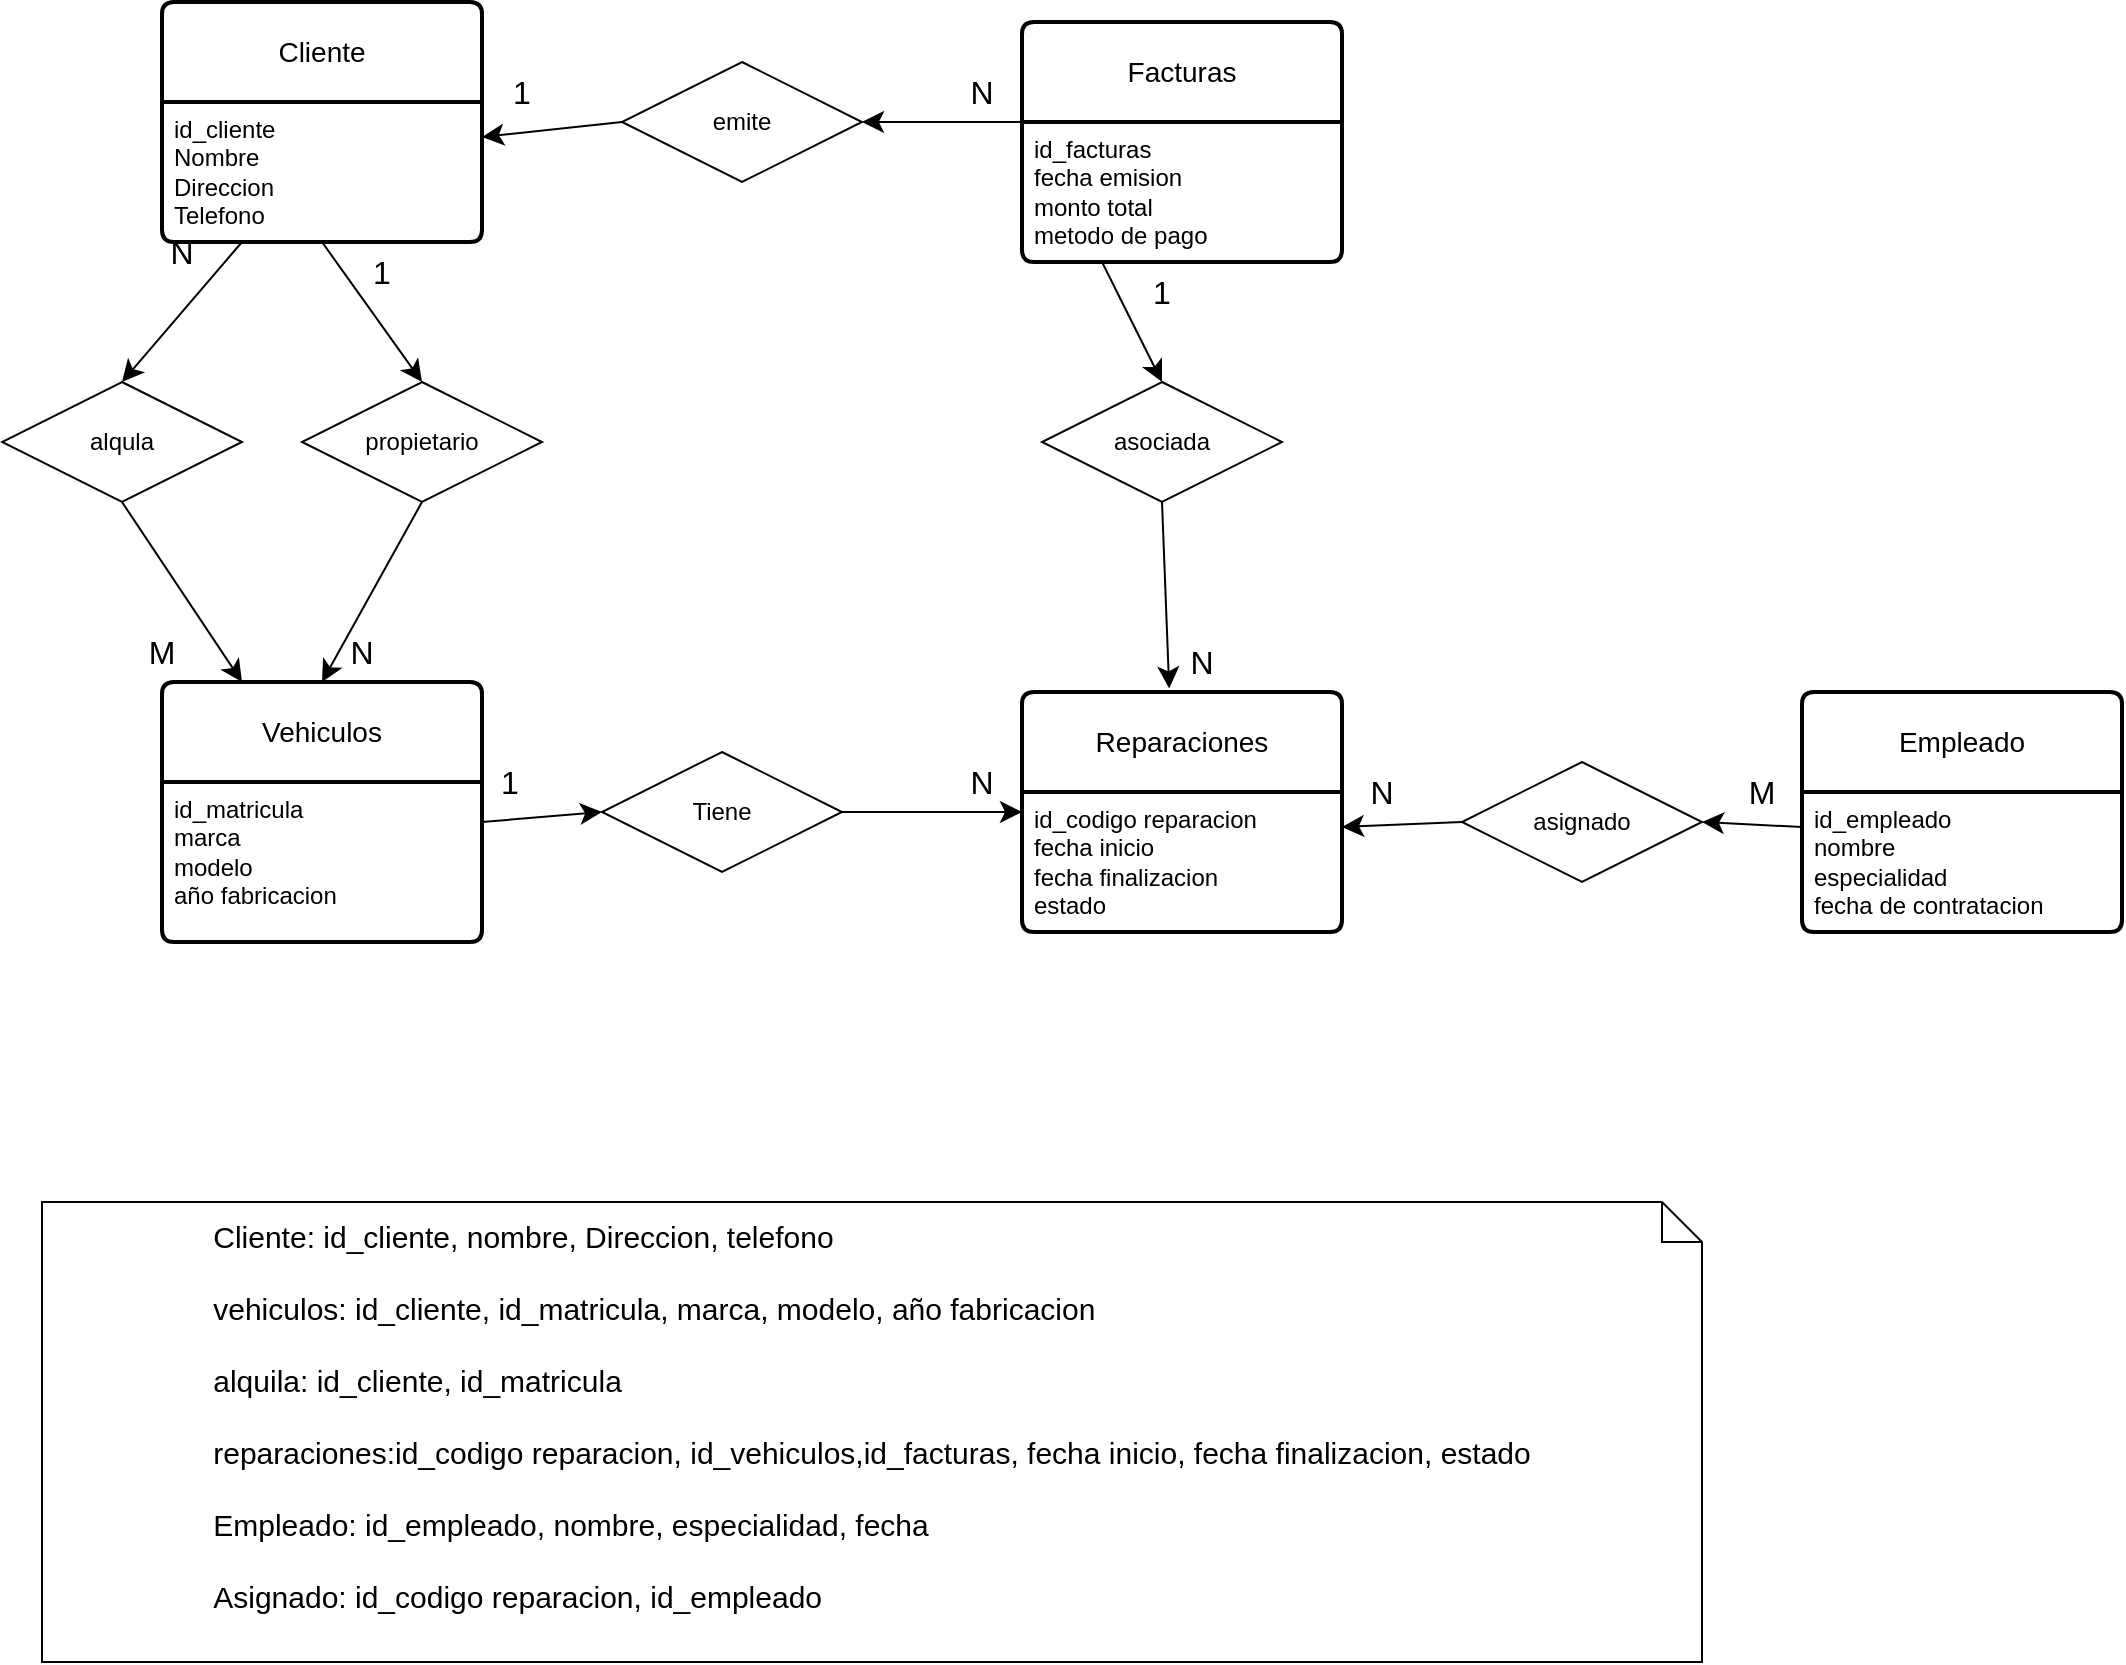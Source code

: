 <mxfile version="28.2.7">
  <diagram name="Página-1" id="v4S8-J7HO90VfEI-XX9y">
    <mxGraphModel dx="1391" dy="825" grid="1" gridSize="10" guides="1" tooltips="1" connect="1" arrows="1" fold="1" page="1" pageScale="1" pageWidth="827" pageHeight="1169" math="0" shadow="0">
      <root>
        <mxCell id="0" />
        <mxCell id="1" parent="0" />
        <mxCell id="oKaFL970TChYurNBnghp-1" value="Cliente" style="swimlane;childLayout=stackLayout;horizontal=1;startSize=50;horizontalStack=0;rounded=1;fontSize=14;fontStyle=0;strokeWidth=2;resizeParent=0;resizeLast=1;shadow=0;dashed=0;align=center;arcSize=4;whiteSpace=wrap;html=1;" vertex="1" parent="1">
          <mxGeometry x="210" y="130" width="160" height="120" as="geometry" />
        </mxCell>
        <mxCell id="oKaFL970TChYurNBnghp-2" value="id_cliente&lt;div&gt;Nombre&lt;/div&gt;&lt;div&gt;Direccion&lt;/div&gt;&lt;div&gt;Telefono&lt;/div&gt;" style="align=left;strokeColor=none;fillColor=none;spacingLeft=4;spacingRight=4;fontSize=12;verticalAlign=top;resizable=0;rotatable=0;part=1;html=1;whiteSpace=wrap;" vertex="1" parent="oKaFL970TChYurNBnghp-1">
          <mxGeometry y="50" width="160" height="70" as="geometry" />
        </mxCell>
        <mxCell id="oKaFL970TChYurNBnghp-3" value="Vehiculos" style="swimlane;childLayout=stackLayout;horizontal=1;startSize=50;horizontalStack=0;rounded=1;fontSize=14;fontStyle=0;strokeWidth=2;resizeParent=0;resizeLast=1;shadow=0;dashed=0;align=center;arcSize=4;whiteSpace=wrap;html=1;" vertex="1" parent="1">
          <mxGeometry x="210" y="470" width="160" height="130" as="geometry" />
        </mxCell>
        <mxCell id="oKaFL970TChYurNBnghp-4" value="id_matricula&lt;div&gt;marca&lt;/div&gt;&lt;div&gt;modelo&lt;/div&gt;&lt;div&gt;año fabricacion&lt;/div&gt;" style="align=left;strokeColor=none;fillColor=none;spacingLeft=4;spacingRight=4;fontSize=12;verticalAlign=top;resizable=0;rotatable=0;part=1;html=1;whiteSpace=wrap;" vertex="1" parent="oKaFL970TChYurNBnghp-3">
          <mxGeometry y="50" width="160" height="80" as="geometry" />
        </mxCell>
        <mxCell id="oKaFL970TChYurNBnghp-7" style="edgeStyle=none;curved=1;rounded=0;orthogonalLoop=1;jettySize=auto;html=1;exitX=0.5;exitY=1;exitDx=0;exitDy=0;entryX=0.5;entryY=0;entryDx=0;entryDy=0;fontSize=12;startSize=8;endSize=8;" edge="1" parent="1" source="oKaFL970TChYurNBnghp-5" target="oKaFL970TChYurNBnghp-3">
          <mxGeometry relative="1" as="geometry">
            <mxPoint x="300" y="455" as="targetPoint" />
          </mxGeometry>
        </mxCell>
        <mxCell id="oKaFL970TChYurNBnghp-5" value="propietario" style="shape=rhombus;perimeter=rhombusPerimeter;whiteSpace=wrap;html=1;align=center;" vertex="1" parent="1">
          <mxGeometry x="280" y="320" width="120" height="60" as="geometry" />
        </mxCell>
        <mxCell id="oKaFL970TChYurNBnghp-6" style="edgeStyle=none;curved=1;rounded=0;orthogonalLoop=1;jettySize=auto;html=1;exitX=0.5;exitY=1;exitDx=0;exitDy=0;entryX=0.5;entryY=0;entryDx=0;entryDy=0;fontSize=12;startSize=8;endSize=8;" edge="1" parent="1" source="oKaFL970TChYurNBnghp-2" target="oKaFL970TChYurNBnghp-5">
          <mxGeometry relative="1" as="geometry" />
        </mxCell>
        <mxCell id="oKaFL970TChYurNBnghp-8" value="1" style="text;html=1;whiteSpace=wrap;strokeColor=none;fillColor=none;align=center;verticalAlign=middle;rounded=0;fontSize=16;" vertex="1" parent="1">
          <mxGeometry x="290" y="250" width="60" height="30" as="geometry" />
        </mxCell>
        <mxCell id="oKaFL970TChYurNBnghp-9" value="N" style="text;html=1;whiteSpace=wrap;strokeColor=none;fillColor=none;align=center;verticalAlign=middle;rounded=0;fontSize=16;" vertex="1" parent="1">
          <mxGeometry x="280" y="440" width="60" height="30" as="geometry" />
        </mxCell>
        <mxCell id="oKaFL970TChYurNBnghp-10" value="Reparaciones" style="swimlane;childLayout=stackLayout;horizontal=1;startSize=50;horizontalStack=0;rounded=1;fontSize=14;fontStyle=0;strokeWidth=2;resizeParent=0;resizeLast=1;shadow=0;dashed=0;align=center;arcSize=4;whiteSpace=wrap;html=1;" vertex="1" parent="1">
          <mxGeometry x="640" y="475" width="160" height="120" as="geometry" />
        </mxCell>
        <mxCell id="oKaFL970TChYurNBnghp-11" value="id_codigo reparacion&lt;div&gt;fecha inicio&lt;/div&gt;&lt;div&gt;fecha finalizacion&lt;/div&gt;&lt;div&gt;estado&lt;/div&gt;" style="align=left;strokeColor=none;fillColor=none;spacingLeft=4;spacingRight=4;fontSize=12;verticalAlign=top;resizable=0;rotatable=0;part=1;html=1;whiteSpace=wrap;" vertex="1" parent="oKaFL970TChYurNBnghp-10">
          <mxGeometry y="50" width="160" height="70" as="geometry" />
        </mxCell>
        <mxCell id="oKaFL970TChYurNBnghp-14" style="edgeStyle=none;curved=1;rounded=0;orthogonalLoop=1;jettySize=auto;html=1;exitX=1;exitY=0.5;exitDx=0;exitDy=0;entryX=0;entryY=0.5;entryDx=0;entryDy=0;fontSize=12;startSize=8;endSize=8;" edge="1" parent="1" source="oKaFL970TChYurNBnghp-12" target="oKaFL970TChYurNBnghp-10">
          <mxGeometry relative="1" as="geometry" />
        </mxCell>
        <mxCell id="oKaFL970TChYurNBnghp-12" value="Tiene" style="shape=rhombus;perimeter=rhombusPerimeter;whiteSpace=wrap;html=1;align=center;" vertex="1" parent="1">
          <mxGeometry x="430" y="505" width="120" height="60" as="geometry" />
        </mxCell>
        <mxCell id="oKaFL970TChYurNBnghp-13" style="edgeStyle=none;curved=1;rounded=0;orthogonalLoop=1;jettySize=auto;html=1;exitX=1;exitY=0.25;exitDx=0;exitDy=0;entryX=0;entryY=0.5;entryDx=0;entryDy=0;fontSize=12;startSize=8;endSize=8;" edge="1" parent="1" source="oKaFL970TChYurNBnghp-4" target="oKaFL970TChYurNBnghp-12">
          <mxGeometry relative="1" as="geometry" />
        </mxCell>
        <mxCell id="oKaFL970TChYurNBnghp-15" value="1" style="text;html=1;whiteSpace=wrap;strokeColor=none;fillColor=none;align=center;verticalAlign=middle;rounded=0;fontSize=16;" vertex="1" parent="1">
          <mxGeometry x="354" y="505" width="60" height="30" as="geometry" />
        </mxCell>
        <mxCell id="oKaFL970TChYurNBnghp-16" value="N" style="text;html=1;whiteSpace=wrap;strokeColor=none;fillColor=none;align=center;verticalAlign=middle;rounded=0;fontSize=16;" vertex="1" parent="1">
          <mxGeometry x="590" y="505" width="60" height="30" as="geometry" />
        </mxCell>
        <mxCell id="oKaFL970TChYurNBnghp-17" value="Facturas" style="swimlane;childLayout=stackLayout;horizontal=1;startSize=50;horizontalStack=0;rounded=1;fontSize=14;fontStyle=0;strokeWidth=2;resizeParent=0;resizeLast=1;shadow=0;dashed=0;align=center;arcSize=4;whiteSpace=wrap;html=1;" vertex="1" parent="1">
          <mxGeometry x="640" y="140" width="160" height="120" as="geometry" />
        </mxCell>
        <mxCell id="oKaFL970TChYurNBnghp-18" value="id_facturas&lt;div&gt;fecha emision&lt;/div&gt;&lt;div&gt;monto total&lt;/div&gt;&lt;div&gt;metodo de pago&lt;/div&gt;" style="align=left;strokeColor=none;fillColor=none;spacingLeft=4;spacingRight=4;fontSize=12;verticalAlign=top;resizable=0;rotatable=0;part=1;html=1;whiteSpace=wrap;" vertex="1" parent="oKaFL970TChYurNBnghp-17">
          <mxGeometry y="50" width="160" height="70" as="geometry" />
        </mxCell>
        <mxCell id="oKaFL970TChYurNBnghp-21" style="edgeStyle=none;curved=1;rounded=0;orthogonalLoop=1;jettySize=auto;html=1;exitX=0;exitY=0.5;exitDx=0;exitDy=0;entryX=1;entryY=0.25;entryDx=0;entryDy=0;fontSize=12;startSize=8;endSize=8;" edge="1" parent="1" source="oKaFL970TChYurNBnghp-19" target="oKaFL970TChYurNBnghp-2">
          <mxGeometry relative="1" as="geometry" />
        </mxCell>
        <mxCell id="oKaFL970TChYurNBnghp-19" value="emite" style="shape=rhombus;perimeter=rhombusPerimeter;whiteSpace=wrap;html=1;align=center;" vertex="1" parent="1">
          <mxGeometry x="440" y="160" width="120" height="60" as="geometry" />
        </mxCell>
        <mxCell id="oKaFL970TChYurNBnghp-20" style="edgeStyle=none;curved=1;rounded=0;orthogonalLoop=1;jettySize=auto;html=1;exitX=0;exitY=0;exitDx=0;exitDy=0;entryX=1;entryY=0.5;entryDx=0;entryDy=0;fontSize=12;startSize=8;endSize=8;" edge="1" parent="1" source="oKaFL970TChYurNBnghp-18" target="oKaFL970TChYurNBnghp-19">
          <mxGeometry relative="1" as="geometry" />
        </mxCell>
        <mxCell id="oKaFL970TChYurNBnghp-22" value="1" style="text;html=1;whiteSpace=wrap;strokeColor=none;fillColor=none;align=center;verticalAlign=middle;rounded=0;fontSize=16;" vertex="1" parent="1">
          <mxGeometry x="360" y="160" width="60" height="30" as="geometry" />
        </mxCell>
        <mxCell id="oKaFL970TChYurNBnghp-23" value="N" style="text;html=1;whiteSpace=wrap;strokeColor=none;fillColor=none;align=center;verticalAlign=middle;rounded=0;fontSize=16;" vertex="1" parent="1">
          <mxGeometry x="590" y="160" width="60" height="30" as="geometry" />
        </mxCell>
        <mxCell id="oKaFL970TChYurNBnghp-24" value="asociada" style="shape=rhombus;perimeter=rhombusPerimeter;whiteSpace=wrap;html=1;align=center;" vertex="1" parent="1">
          <mxGeometry x="650" y="320" width="120" height="60" as="geometry" />
        </mxCell>
        <mxCell id="oKaFL970TChYurNBnghp-25" style="edgeStyle=none;curved=1;rounded=0;orthogonalLoop=1;jettySize=auto;html=1;exitX=0.25;exitY=1;exitDx=0;exitDy=0;entryX=0.5;entryY=0;entryDx=0;entryDy=0;fontSize=12;startSize=8;endSize=8;" edge="1" parent="1" source="oKaFL970TChYurNBnghp-18" target="oKaFL970TChYurNBnghp-24">
          <mxGeometry relative="1" as="geometry" />
        </mxCell>
        <mxCell id="oKaFL970TChYurNBnghp-26" style="edgeStyle=none;curved=1;rounded=0;orthogonalLoop=1;jettySize=auto;html=1;exitX=0.5;exitY=1;exitDx=0;exitDy=0;entryX=0.46;entryY=-0.015;entryDx=0;entryDy=0;entryPerimeter=0;fontSize=12;startSize=8;endSize=8;" edge="1" parent="1" source="oKaFL970TChYurNBnghp-24" target="oKaFL970TChYurNBnghp-10">
          <mxGeometry relative="1" as="geometry" />
        </mxCell>
        <mxCell id="oKaFL970TChYurNBnghp-27" style="edgeStyle=none;curved=1;rounded=0;orthogonalLoop=1;jettySize=auto;html=1;exitX=0;exitY=0;exitDx=0;exitDy=0;fontSize=12;startSize=8;endSize=8;" edge="1" parent="1" source="oKaFL970TChYurNBnghp-24" target="oKaFL970TChYurNBnghp-24">
          <mxGeometry relative="1" as="geometry" />
        </mxCell>
        <mxCell id="oKaFL970TChYurNBnghp-28" value="1" style="text;html=1;whiteSpace=wrap;strokeColor=none;fillColor=none;align=center;verticalAlign=middle;rounded=0;fontSize=16;" vertex="1" parent="1">
          <mxGeometry x="680" y="260" width="60" height="30" as="geometry" />
        </mxCell>
        <mxCell id="oKaFL970TChYurNBnghp-29" value="N" style="text;html=1;whiteSpace=wrap;strokeColor=none;fillColor=none;align=center;verticalAlign=middle;rounded=0;fontSize=16;" vertex="1" parent="1">
          <mxGeometry x="700" y="445" width="60" height="30" as="geometry" />
        </mxCell>
        <mxCell id="oKaFL970TChYurNBnghp-30" value="Empleado" style="swimlane;childLayout=stackLayout;horizontal=1;startSize=50;horizontalStack=0;rounded=1;fontSize=14;fontStyle=0;strokeWidth=2;resizeParent=0;resizeLast=1;shadow=0;dashed=0;align=center;arcSize=4;whiteSpace=wrap;html=1;" vertex="1" parent="1">
          <mxGeometry x="1030" y="475" width="160" height="120" as="geometry" />
        </mxCell>
        <mxCell id="oKaFL970TChYurNBnghp-31" value="id_empleado&lt;div&gt;nombre&lt;/div&gt;&lt;div&gt;especialidad&lt;/div&gt;&lt;div&gt;fecha de contratacion&lt;/div&gt;" style="align=left;strokeColor=none;fillColor=none;spacingLeft=4;spacingRight=4;fontSize=12;verticalAlign=top;resizable=0;rotatable=0;part=1;html=1;whiteSpace=wrap;" vertex="1" parent="oKaFL970TChYurNBnghp-30">
          <mxGeometry y="50" width="160" height="70" as="geometry" />
        </mxCell>
        <mxCell id="oKaFL970TChYurNBnghp-34" style="edgeStyle=none;curved=1;rounded=0;orthogonalLoop=1;jettySize=auto;html=1;exitX=0;exitY=0.5;exitDx=0;exitDy=0;entryX=1;entryY=0.25;entryDx=0;entryDy=0;fontSize=12;startSize=8;endSize=8;" edge="1" parent="1" source="oKaFL970TChYurNBnghp-32" target="oKaFL970TChYurNBnghp-11">
          <mxGeometry relative="1" as="geometry" />
        </mxCell>
        <mxCell id="oKaFL970TChYurNBnghp-32" value="asignado" style="shape=rhombus;perimeter=rhombusPerimeter;whiteSpace=wrap;html=1;align=center;" vertex="1" parent="1">
          <mxGeometry x="860" y="510" width="120" height="60" as="geometry" />
        </mxCell>
        <mxCell id="oKaFL970TChYurNBnghp-33" style="edgeStyle=none;curved=1;rounded=0;orthogonalLoop=1;jettySize=auto;html=1;exitX=0;exitY=0.25;exitDx=0;exitDy=0;entryX=1;entryY=0.5;entryDx=0;entryDy=0;fontSize=12;startSize=8;endSize=8;" edge="1" parent="1" source="oKaFL970TChYurNBnghp-31" target="oKaFL970TChYurNBnghp-32">
          <mxGeometry relative="1" as="geometry" />
        </mxCell>
        <mxCell id="oKaFL970TChYurNBnghp-35" value="M" style="text;html=1;whiteSpace=wrap;strokeColor=none;fillColor=none;align=center;verticalAlign=middle;rounded=0;fontSize=16;" vertex="1" parent="1">
          <mxGeometry x="980" y="510" width="60" height="30" as="geometry" />
        </mxCell>
        <mxCell id="oKaFL970TChYurNBnghp-36" value="N" style="text;html=1;whiteSpace=wrap;strokeColor=none;fillColor=none;align=center;verticalAlign=middle;rounded=0;fontSize=16;" vertex="1" parent="1">
          <mxGeometry x="790" y="510" width="60" height="30" as="geometry" />
        </mxCell>
        <mxCell id="oKaFL970TChYurNBnghp-39" style="edgeStyle=none;curved=1;rounded=0;orthogonalLoop=1;jettySize=auto;html=1;exitX=0.5;exitY=1;exitDx=0;exitDy=0;entryX=0.25;entryY=0;entryDx=0;entryDy=0;fontSize=12;startSize=8;endSize=8;" edge="1" parent="1" source="oKaFL970TChYurNBnghp-37" target="oKaFL970TChYurNBnghp-3">
          <mxGeometry relative="1" as="geometry" />
        </mxCell>
        <mxCell id="oKaFL970TChYurNBnghp-37" value="alqula" style="shape=rhombus;perimeter=rhombusPerimeter;whiteSpace=wrap;html=1;align=center;" vertex="1" parent="1">
          <mxGeometry x="130" y="320" width="120" height="60" as="geometry" />
        </mxCell>
        <mxCell id="oKaFL970TChYurNBnghp-38" style="edgeStyle=none;curved=1;rounded=0;orthogonalLoop=1;jettySize=auto;html=1;exitX=0.25;exitY=1;exitDx=0;exitDy=0;entryX=0.5;entryY=0;entryDx=0;entryDy=0;fontSize=12;startSize=8;endSize=8;" edge="1" parent="1" source="oKaFL970TChYurNBnghp-2" target="oKaFL970TChYurNBnghp-37">
          <mxGeometry relative="1" as="geometry">
            <mxPoint x="70" y="342.5" as="sourcePoint" />
          </mxGeometry>
        </mxCell>
        <mxCell id="oKaFL970TChYurNBnghp-40" value="M" style="text;html=1;whiteSpace=wrap;strokeColor=none;fillColor=none;align=center;verticalAlign=middle;rounded=0;fontSize=16;" vertex="1" parent="1">
          <mxGeometry x="180" y="440" width="60" height="30" as="geometry" />
        </mxCell>
        <mxCell id="oKaFL970TChYurNBnghp-43" value="N" style="text;html=1;whiteSpace=wrap;strokeColor=none;fillColor=none;align=center;verticalAlign=middle;rounded=0;fontSize=16;" vertex="1" parent="1">
          <mxGeometry x="190" y="240" width="60" height="30" as="geometry" />
        </mxCell>
        <mxCell id="oKaFL970TChYurNBnghp-46" value="&lt;div style=&quot;text-align: justify;&quot;&gt;&lt;span style=&quot;background-color: transparent; color: light-dark(rgb(0, 0, 0), rgb(255, 255, 255));&quot;&gt;&lt;font style=&quot;font-size: 15px;&quot;&gt;Cliente: id_cliente, nombre, Direccion, telefono&lt;/font&gt;&lt;/span&gt;&lt;/div&gt;&lt;div style=&quot;text-align: justify;&quot;&gt;&lt;span style=&quot;background-color: transparent; color: light-dark(rgb(0, 0, 0), rgb(255, 255, 255));&quot;&gt;&lt;font style=&quot;font-size: 15px;&quot;&gt;&lt;br&gt;&lt;/font&gt;&lt;/span&gt;&lt;/div&gt;&lt;div style=&quot;text-align: justify;&quot;&gt;&lt;span style=&quot;background-color: transparent; color: light-dark(rgb(0, 0, 0), rgb(255, 255, 255));&quot;&gt;&lt;font style=&quot;font-size: 15px;&quot;&gt;vehiculos: id_cliente, id_matricula, marca, modelo, año fabricacion&lt;/font&gt;&lt;/span&gt;&lt;/div&gt;&lt;div style=&quot;text-align: justify;&quot;&gt;&lt;span style=&quot;background-color: transparent; color: light-dark(rgb(0, 0, 0), rgb(255, 255, 255));&quot;&gt;&lt;font style=&quot;font-size: 15px;&quot;&gt;&lt;br&gt;&lt;/font&gt;&lt;/span&gt;&lt;/div&gt;&lt;div style=&quot;text-align: justify;&quot;&gt;&lt;span style=&quot;background-color: transparent; color: light-dark(rgb(0, 0, 0), rgb(255, 255, 255));&quot;&gt;&lt;font style=&quot;font-size: 15px;&quot;&gt;alquila: id_cliente, id_matricula&lt;/font&gt;&lt;/span&gt;&lt;/div&gt;&lt;div style=&quot;text-align: justify;&quot;&gt;&lt;span style=&quot;background-color: transparent; color: light-dark(rgb(0, 0, 0), rgb(255, 255, 255));&quot;&gt;&lt;font style=&quot;font-size: 15px;&quot;&gt;&lt;br&gt;&lt;/font&gt;&lt;/span&gt;&lt;/div&gt;&lt;div style=&quot;text-align: justify;&quot;&gt;&lt;span style=&quot;background-color: transparent; color: light-dark(rgb(0, 0, 0), rgb(255, 255, 255));&quot;&gt;&lt;font style=&quot;font-size: 15px;&quot;&gt;reparaciones:id_codigo reparacion, id_vehiculos,id_facturas, fecha inicio, fecha finalizacion, estado&lt;/font&gt;&lt;/span&gt;&lt;/div&gt;&lt;div style=&quot;text-align: justify;&quot;&gt;&lt;span style=&quot;background-color: transparent; color: light-dark(rgb(0, 0, 0), rgb(255, 255, 255));&quot;&gt;&lt;font style=&quot;font-size: 15px;&quot;&gt;&lt;br&gt;&lt;/font&gt;&lt;/span&gt;&lt;/div&gt;&lt;div style=&quot;text-align: justify;&quot;&gt;&lt;span style=&quot;background-color: transparent; color: light-dark(rgb(0, 0, 0), rgb(255, 255, 255));&quot;&gt;&lt;font style=&quot;font-size: 15px;&quot;&gt;Empleado: id_empleado, nombre, especialidad, fecha&lt;/font&gt;&lt;/span&gt;&lt;/div&gt;&lt;div style=&quot;text-align: justify;&quot;&gt;&lt;span style=&quot;background-color: transparent; color: light-dark(rgb(0, 0, 0), rgb(255, 255, 255));&quot;&gt;&lt;font style=&quot;font-size: 15px;&quot;&gt;&lt;br&gt;&lt;/font&gt;&lt;/span&gt;&lt;/div&gt;&lt;div style=&quot;text-align: justify;&quot;&gt;&lt;span style=&quot;font-size: 15px;&quot;&gt;Asignado: id_codigo reparacion, id_empleado&lt;/span&gt;&lt;/div&gt;&lt;div&gt;&lt;div&gt;&lt;br&gt;&lt;/div&gt;&lt;/div&gt;" style="shape=note;size=20;whiteSpace=wrap;html=1;" vertex="1" parent="1">
          <mxGeometry x="150" y="730" width="830" height="230" as="geometry" />
        </mxCell>
      </root>
    </mxGraphModel>
  </diagram>
</mxfile>
